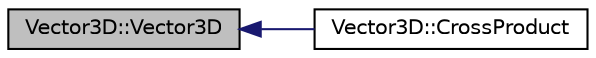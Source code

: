 digraph G
{
  edge [fontname="Helvetica",fontsize="10",labelfontname="Helvetica",labelfontsize="10"];
  node [fontname="Helvetica",fontsize="10",shape=record];
  rankdir="LR";
  Node1 [label="Vector3D::Vector3D",height=0.2,width=0.4,color="black", fillcolor="grey75", style="filled" fontcolor="black"];
  Node1 -> Node2 [dir="back",color="midnightblue",fontsize="10",style="solid",fontname="Helvetica"];
  Node2 [label="Vector3D::CrossProduct",height=0.2,width=0.4,color="black", fillcolor="white", style="filled",URL="$class_vector3_d.html#ace98ee5d46b4cb8cd6de20beff670727",tooltip="Returns the cross product of the two vectors."];
}
